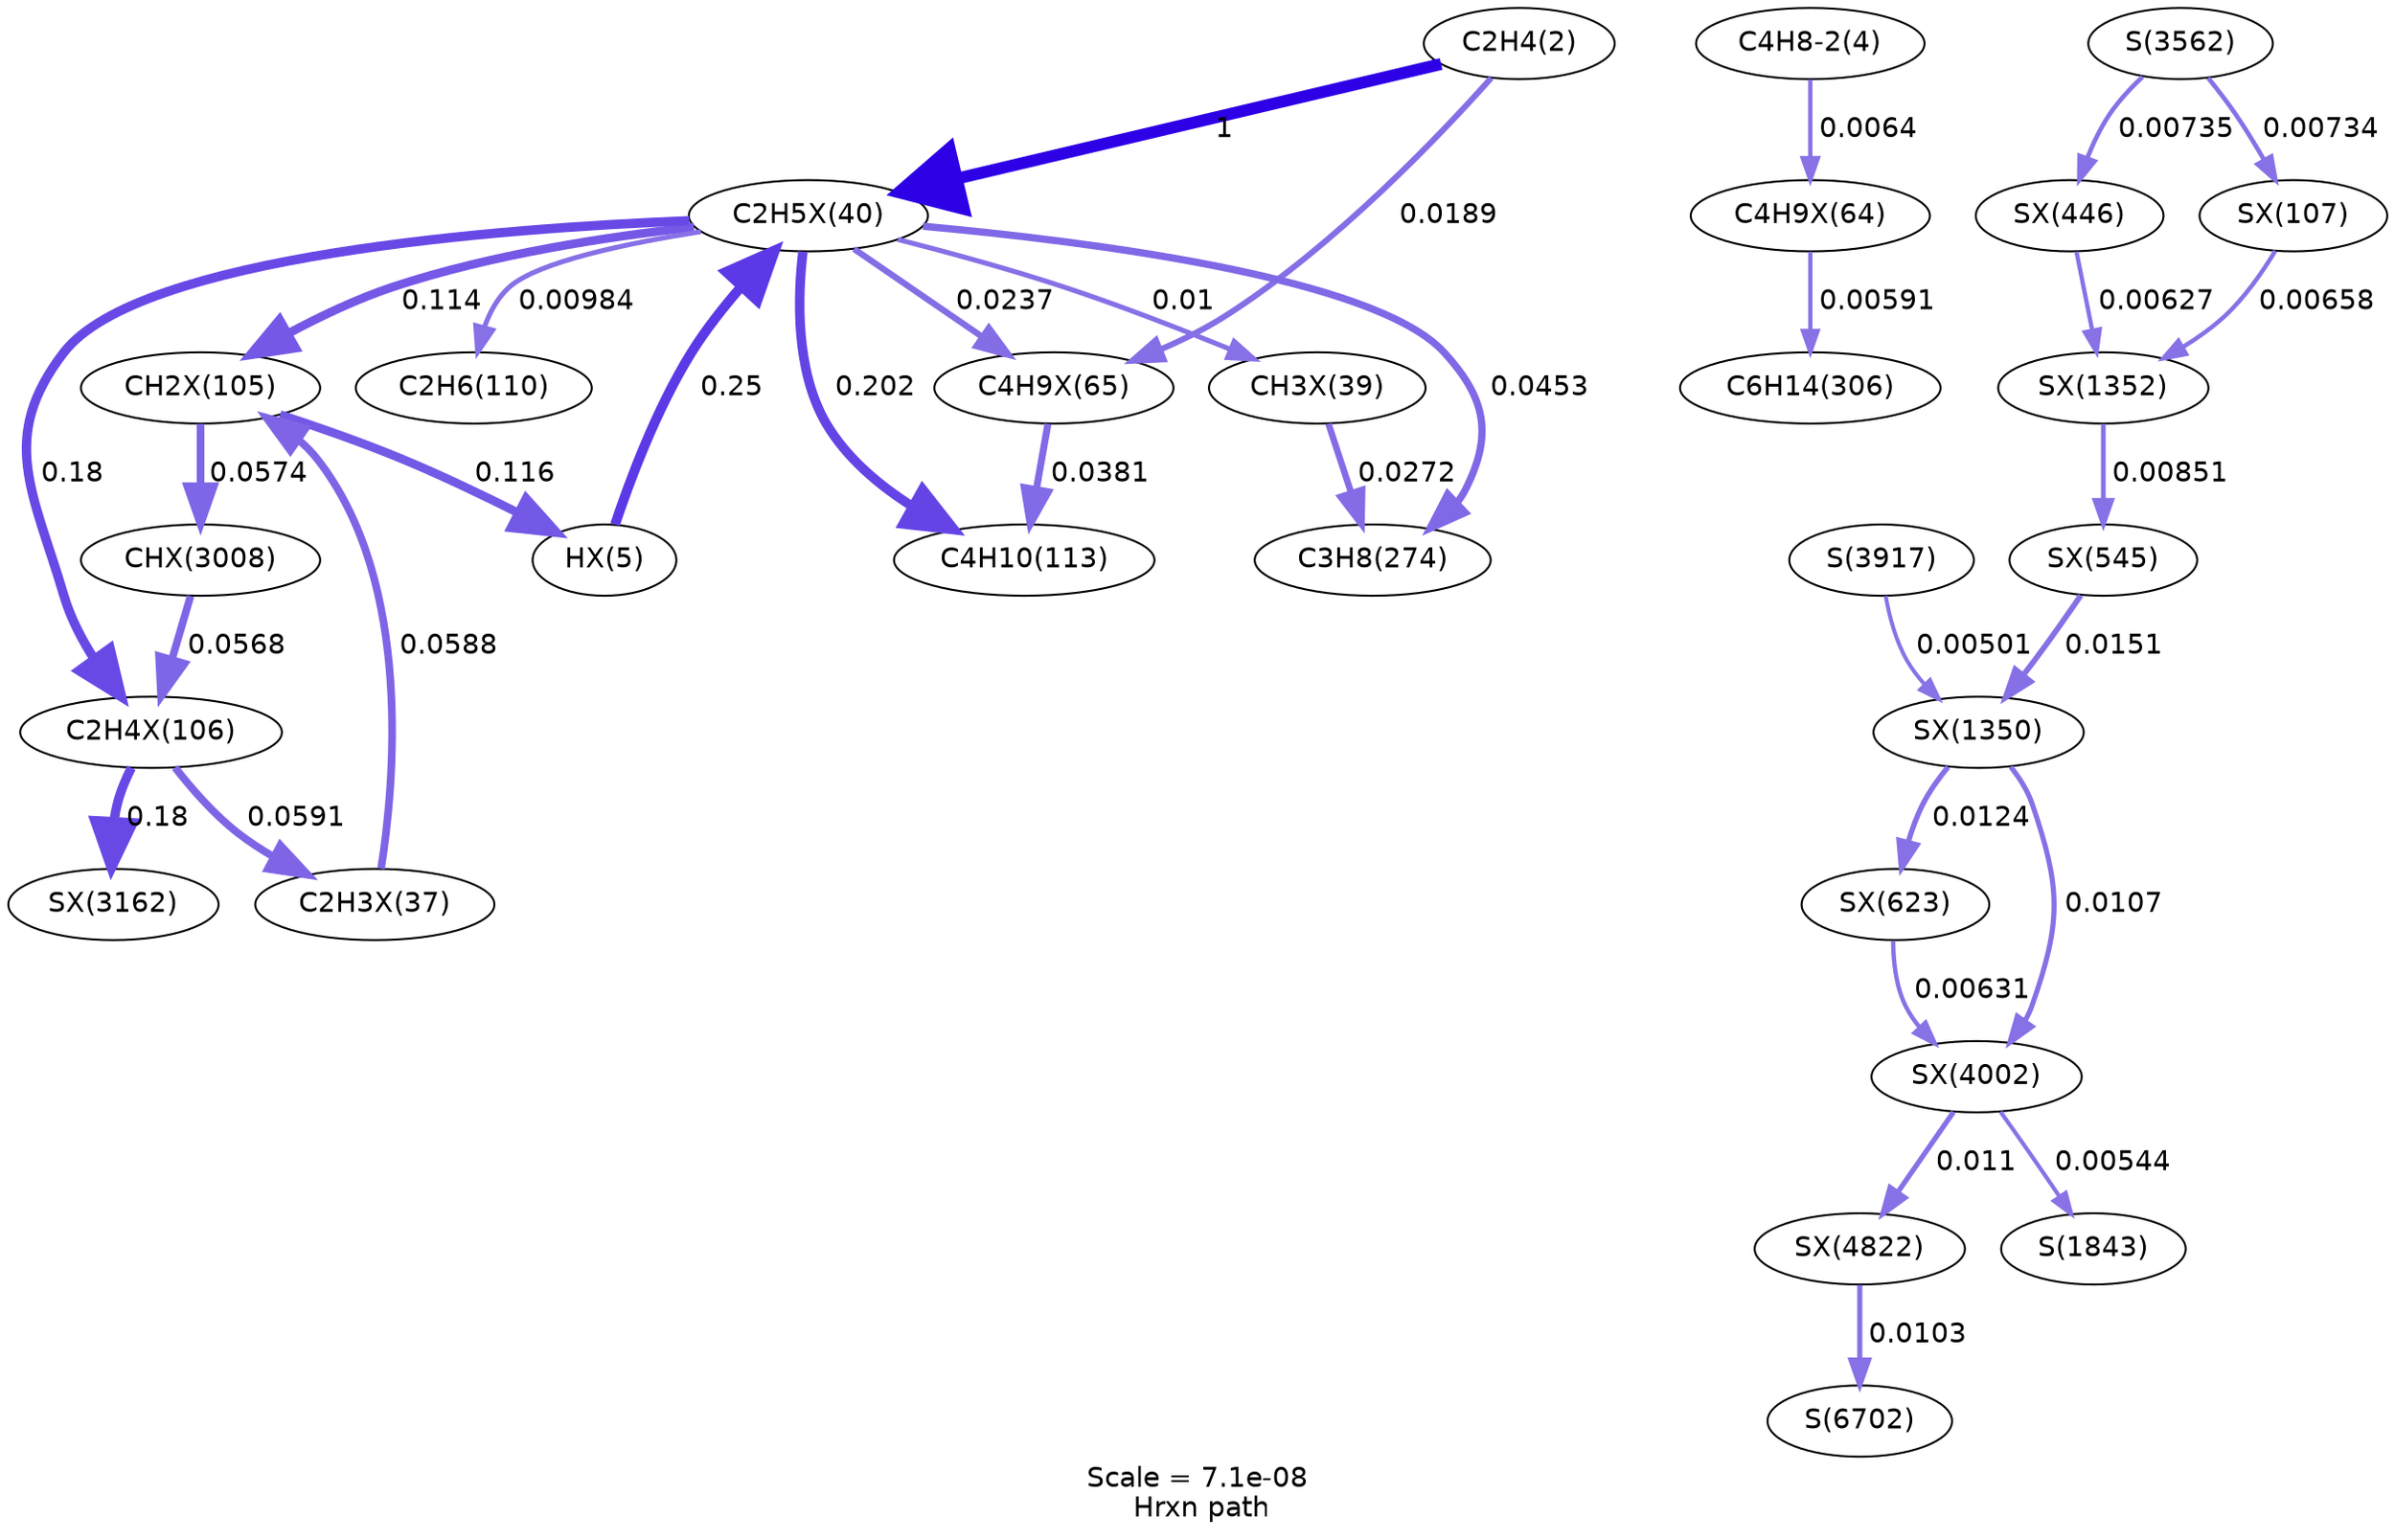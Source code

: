 digraph reaction_paths {
center=1;
s5 -> s58[fontname="Helvetica", style="setlinewidth(6)", arrowsize=3, color="0.7, 1.5, 0.9"
, label=" 1"];
s5 -> s64[fontname="Helvetica", style="setlinewidth(3.01)", arrowsize=1.5, color="0.7, 0.519, 0.9"
, label=" 0.0189"];
s55 -> s58[fontname="Helvetica", style="setlinewidth(4.95)", arrowsize=2.48, color="0.7, 0.75, 0.9"
, label=" 0.25"];
s72 -> s55[fontname="Helvetica", style="setlinewidth(4.38)", arrowsize=2.19, color="0.7, 0.616, 0.9"
, label=" 0.116"];
s56 -> s72[fontname="Helvetica", style="setlinewidth(3.86)", arrowsize=1.93, color="0.7, 0.559, 0.9"
, label=" 0.0588"];
s73 -> s56[fontname="Helvetica", style="setlinewidth(3.86)", arrowsize=1.93, color="0.7, 0.559, 0.9"
, label=" 0.0591"];
s58 -> s11[fontname="Helvetica", style="setlinewidth(4.79)", arrowsize=2.4, color="0.7, 0.702, 0.9"
, label=" 0.202"];
s58 -> s64[fontname="Helvetica", style="setlinewidth(3.17)", arrowsize=1.59, color="0.7, 0.524, 0.9"
, label=" 0.0237"];
s58 -> s10[fontname="Helvetica", style="setlinewidth(2.51)", arrowsize=1.26, color="0.7, 0.51, 0.9"
, label=" 0.00984"];
s58 -> s57[fontname="Helvetica", style="setlinewidth(2.52)", arrowsize=1.26, color="0.7, 0.51, 0.9"
, label=" 0.01"];
s58 -> s72[fontname="Helvetica", style="setlinewidth(4.36)", arrowsize=2.18, color="0.7, 0.614, 0.9"
, label=" 0.114"];
s58 -> s73[fontname="Helvetica", style="setlinewidth(4.71)", arrowsize=2.35, color="0.7, 0.68, 0.9"
, label=" 0.18"];
s58 -> s20[fontname="Helvetica", style="setlinewidth(3.66)", arrowsize=1.83, color="0.7, 0.545, 0.9"
, label=" 0.0453"];
s64 -> s11[fontname="Helvetica", style="setlinewidth(3.53)", arrowsize=1.77, color="0.7, 0.538, 0.9"
, label=" 0.0381"];
s7 -> s63[fontname="Helvetica", style="setlinewidth(2.19)", arrowsize=1.09, color="0.7, 0.506, 0.9"
, label=" 0.0064"];
s63 -> s25[fontname="Helvetica", style="setlinewidth(2.13)", arrowsize=1.06, color="0.7, 0.506, 0.9"
, label=" 0.00591"];
s57 -> s20[fontname="Helvetica", style="setlinewidth(3.28)", arrowsize=1.64, color="0.7, 0.527, 0.9"
, label=" 0.0272"];
s72 -> s124[fontname="Helvetica", style="setlinewidth(3.84)", arrowsize=1.92, color="0.7, 0.557, 0.9"
, label=" 0.0574"];
s124 -> s73[fontname="Helvetica", style="setlinewidth(3.83)", arrowsize=1.92, color="0.7, 0.557, 0.9"
, label=" 0.0568"];
s73 -> s127[fontname="Helvetica", style="setlinewidth(4.71)", arrowsize=2.35, color="0.7, 0.68, 0.9"
, label=" 0.18"];
s98 -> s110[fontname="Helvetica", style="setlinewidth(2.17)", arrowsize=1.09, color="0.7, 0.506, 0.9"
, label=" 0.00627"];
s44 -> s98[fontname="Helvetica", style="setlinewidth(2.29)", arrowsize=1.15, color="0.7, 0.507, 0.9"
, label=" 0.00735"];
s74 -> s110[fontname="Helvetica", style="setlinewidth(2.21)", arrowsize=1.1, color="0.7, 0.507, 0.9"
, label=" 0.00658"];
s44 -> s74[fontname="Helvetica", style="setlinewidth(2.29)", arrowsize=1.14, color="0.7, 0.507, 0.9"
, label=" 0.00734"];
s110 -> s102[fontname="Helvetica", style="setlinewidth(2.4)", arrowsize=1.2, color="0.7, 0.509, 0.9"
, label=" 0.00851"];
s102 -> s109[fontname="Helvetica", style="setlinewidth(2.83)", arrowsize=1.42, color="0.7, 0.515, 0.9"
, label=" 0.0151"];
s109 -> s106[fontname="Helvetica", style="setlinewidth(2.69)", arrowsize=1.34, color="0.7, 0.512, 0.9"
, label=" 0.0124"];
s109 -> s129[fontname="Helvetica", style="setlinewidth(2.57)", arrowsize=1.29, color="0.7, 0.511, 0.9"
, label=" 0.0107"];
s47 -> s109[fontname="Helvetica", style="setlinewidth(2)", arrowsize=1, color="0.7, 0.505, 0.9"
, label=" 0.00501"];
s106 -> s129[fontname="Helvetica", style="setlinewidth(2.18)", arrowsize=1.09, color="0.7, 0.506, 0.9"
, label=" 0.00631"];
s129 -> s130[fontname="Helvetica", style="setlinewidth(2.6)", arrowsize=1.3, color="0.7, 0.511, 0.9"
, label=" 0.011"];
s129 -> s37[fontname="Helvetica", style="setlinewidth(2.06)", arrowsize=1.03, color="0.7, 0.505, 0.9"
, label=" 0.00544"];
s130 -> s53[fontname="Helvetica", style="setlinewidth(2.55)", arrowsize=1.27, color="0.7, 0.51, 0.9"
, label=" 0.0103"];
s5 [ fontname="Helvetica", label="C2H4(2)"];
s7 [ fontname="Helvetica", label="C4H8-2(4)"];
s10 [ fontname="Helvetica", label="C2H6(110)"];
s11 [ fontname="Helvetica", label="C4H10(113)"];
s20 [ fontname="Helvetica", label="C3H8(274)"];
s25 [ fontname="Helvetica", label="C6H14(306)"];
s37 [ fontname="Helvetica", label="S(1843)"];
s44 [ fontname="Helvetica", label="S(3562)"];
s47 [ fontname="Helvetica", label="S(3917)"];
s53 [ fontname="Helvetica", label="S(6702)"];
s55 [ fontname="Helvetica", label="HX(5)"];
s56 [ fontname="Helvetica", label="C2H3X(37)"];
s57 [ fontname="Helvetica", label="CH3X(39)"];
s58 [ fontname="Helvetica", label="C2H5X(40)"];
s63 [ fontname="Helvetica", label="C4H9X(64)"];
s64 [ fontname="Helvetica", label="C4H9X(65)"];
s72 [ fontname="Helvetica", label="CH2X(105)"];
s73 [ fontname="Helvetica", label="C2H4X(106)"];
s74 [ fontname="Helvetica", label="SX(107)"];
s98 [ fontname="Helvetica", label="SX(446)"];
s102 [ fontname="Helvetica", label="SX(545)"];
s106 [ fontname="Helvetica", label="SX(623)"];
s109 [ fontname="Helvetica", label="SX(1350)"];
s110 [ fontname="Helvetica", label="SX(1352)"];
s124 [ fontname="Helvetica", label="CHX(3008)"];
s127 [ fontname="Helvetica", label="SX(3162)"];
s129 [ fontname="Helvetica", label="SX(4002)"];
s130 [ fontname="Helvetica", label="SX(4822)"];
 label = "Scale = 7.1e-08\l Hrxn path";
 fontname = "Helvetica";
}
